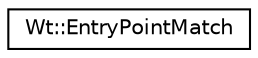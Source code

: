 digraph "Graphical Class Hierarchy"
{
 // LATEX_PDF_SIZE
  edge [fontname="Helvetica",fontsize="10",labelfontname="Helvetica",labelfontsize="10"];
  node [fontname="Helvetica",fontsize="10",shape=record];
  rankdir="LR";
  Node0 [label="Wt::EntryPointMatch",height=0.2,width=0.4,color="black", fillcolor="white", style="filled",URL="$structWt_1_1EntryPointMatch.html",tooltip=" "];
}
